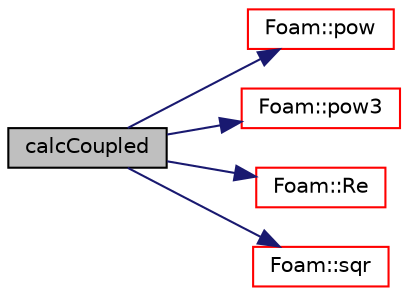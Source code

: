digraph "calcCoupled"
{
  bgcolor="transparent";
  edge [fontname="Helvetica",fontsize="10",labelfontname="Helvetica",labelfontsize="10"];
  node [fontname="Helvetica",fontsize="10",shape=record];
  rankdir="LR";
  Node1 [label="calcCoupled",height=0.2,width=0.4,color="black", fillcolor="grey75", style="filled", fontcolor="black"];
  Node1 -> Node2 [color="midnightblue",fontsize="10",style="solid",fontname="Helvetica"];
  Node2 [label="Foam::pow",height=0.2,width=0.4,color="red",URL="$a10733.html#a7500c8e9d27a442adc75e287de074c7c"];
  Node1 -> Node3 [color="midnightblue",fontsize="10",style="solid",fontname="Helvetica"];
  Node3 [label="Foam::pow3",height=0.2,width=0.4,color="red",URL="$a10733.html#a2e8f5d970ee4fb466536c3c46bae91fe"];
  Node1 -> Node4 [color="midnightblue",fontsize="10",style="solid",fontname="Helvetica"];
  Node4 [label="Foam::Re",height=0.2,width=0.4,color="red",URL="$a10733.html#affa366970bcbe0f7ccf7c85557a3e12b"];
  Node1 -> Node5 [color="midnightblue",fontsize="10",style="solid",fontname="Helvetica"];
  Node5 [label="Foam::sqr",height=0.2,width=0.4,color="red",URL="$a10733.html#a277dc11c581d53826ab5090b08f3b17b"];
}
